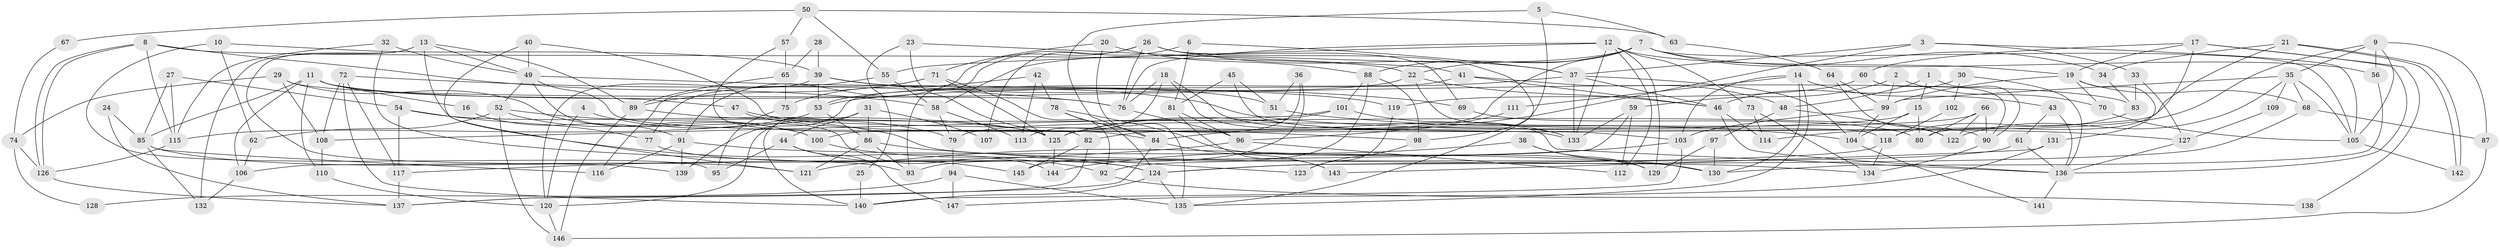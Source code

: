 // coarse degree distribution, {6: 0.15625, 4: 0.14583333333333334, 8: 0.10416666666666667, 2: 0.07291666666666667, 3: 0.22916666666666666, 10: 0.020833333333333332, 5: 0.17708333333333334, 11: 0.020833333333333332, 7: 0.0625, 9: 0.010416666666666666}
// Generated by graph-tools (version 1.1) at 2025/41/03/06/25 10:41:54]
// undirected, 147 vertices, 294 edges
graph export_dot {
graph [start="1"]
  node [color=gray90,style=filled];
  1;
  2;
  3;
  4;
  5;
  6;
  7;
  8;
  9;
  10;
  11;
  12;
  13;
  14;
  15;
  16;
  17;
  18;
  19;
  20;
  21;
  22;
  23;
  24;
  25;
  26;
  27;
  28;
  29;
  30;
  31;
  32;
  33;
  34;
  35;
  36;
  37;
  38;
  39;
  40;
  41;
  42;
  43;
  44;
  45;
  46;
  47;
  48;
  49;
  50;
  51;
  52;
  53;
  54;
  55;
  56;
  57;
  58;
  59;
  60;
  61;
  62;
  63;
  64;
  65;
  66;
  67;
  68;
  69;
  70;
  71;
  72;
  73;
  74;
  75;
  76;
  77;
  78;
  79;
  80;
  81;
  82;
  83;
  84;
  85;
  86;
  87;
  88;
  89;
  90;
  91;
  92;
  93;
  94;
  95;
  96;
  97;
  98;
  99;
  100;
  101;
  102;
  103;
  104;
  105;
  106;
  107;
  108;
  109;
  110;
  111;
  112;
  113;
  114;
  115;
  116;
  117;
  118;
  119;
  120;
  121;
  122;
  123;
  124;
  125;
  126;
  127;
  128;
  129;
  130;
  131;
  132;
  133;
  134;
  135;
  136;
  137;
  138;
  139;
  140;
  141;
  142;
  143;
  144;
  145;
  146;
  147;
  1 -- 15;
  1 -- 48;
  1 -- 90;
  2 -- 59;
  2 -- 99;
  2 -- 70;
  3 -- 37;
  3 -- 105;
  3 -- 33;
  3 -- 96;
  4 -- 120;
  4 -- 79;
  5 -- 98;
  5 -- 84;
  5 -- 63;
  6 -- 37;
  6 -- 93;
  6 -- 81;
  7 -- 105;
  7 -- 22;
  7 -- 34;
  7 -- 56;
  7 -- 58;
  7 -- 88;
  7 -- 100;
  8 -- 115;
  8 -- 126;
  8 -- 126;
  8 -- 22;
  8 -- 58;
  9 -- 105;
  9 -- 35;
  9 -- 56;
  9 -- 87;
  9 -- 114;
  10 -- 62;
  10 -- 39;
  10 -- 95;
  11 -- 110;
  11 -- 83;
  11 -- 16;
  11 -- 47;
  11 -- 85;
  11 -- 106;
  12 -- 133;
  12 -- 55;
  12 -- 19;
  12 -- 73;
  12 -- 76;
  12 -- 112;
  12 -- 129;
  13 -- 132;
  13 -- 92;
  13 -- 49;
  13 -- 89;
  13 -- 139;
  14 -- 130;
  14 -- 103;
  14 -- 43;
  14 -- 111;
  14 -- 135;
  15 -- 80;
  15 -- 104;
  15 -- 82;
  16 -- 91;
  17 -- 80;
  17 -- 136;
  17 -- 19;
  17 -- 60;
  17 -- 138;
  18 -- 136;
  18 -- 76;
  18 -- 113;
  18 -- 133;
  19 -- 68;
  19 -- 70;
  19 -- 99;
  19 -- 131;
  20 -- 88;
  20 -- 135;
  20 -- 71;
  21 -- 84;
  21 -- 142;
  21 -- 142;
  21 -- 34;
  22 -- 118;
  22 -- 46;
  22 -- 53;
  23 -- 41;
  23 -- 125;
  23 -- 25;
  24 -- 85;
  24 -- 137;
  25 -- 140;
  26 -- 37;
  26 -- 135;
  26 -- 69;
  26 -- 76;
  26 -- 91;
  26 -- 107;
  27 -- 115;
  27 -- 54;
  27 -- 85;
  28 -- 39;
  28 -- 65;
  29 -- 76;
  29 -- 100;
  29 -- 74;
  29 -- 108;
  30 -- 46;
  30 -- 136;
  30 -- 102;
  31 -- 86;
  31 -- 140;
  31 -- 44;
  31 -- 107;
  31 -- 120;
  32 -- 115;
  32 -- 49;
  32 -- 93;
  33 -- 83;
  33 -- 127;
  34 -- 83;
  35 -- 99;
  35 -- 68;
  35 -- 105;
  35 -- 109;
  35 -- 122;
  36 -- 51;
  36 -- 125;
  36 -- 93;
  37 -- 133;
  37 -- 53;
  37 -- 46;
  37 -- 104;
  38 -- 129;
  38 -- 144;
  38 -- 130;
  39 -- 120;
  39 -- 53;
  39 -- 51;
  39 -- 69;
  39 -- 127;
  40 -- 49;
  40 -- 121;
  40 -- 133;
  41 -- 46;
  41 -- 139;
  41 -- 48;
  42 -- 113;
  42 -- 78;
  42 -- 75;
  43 -- 136;
  43 -- 61;
  44 -- 95;
  44 -- 145;
  44 -- 147;
  45 -- 81;
  45 -- 51;
  45 -- 103;
  46 -- 114;
  46 -- 136;
  47 -- 90;
  47 -- 98;
  48 -- 97;
  48 -- 122;
  49 -- 52;
  49 -- 84;
  49 -- 119;
  49 -- 144;
  50 -- 55;
  50 -- 63;
  50 -- 57;
  50 -- 67;
  51 -- 104;
  52 -- 134;
  52 -- 100;
  52 -- 62;
  52 -- 146;
  53 -- 86;
  53 -- 115;
  54 -- 125;
  54 -- 117;
  54 -- 77;
  55 -- 116;
  55 -- 58;
  56 -- 130;
  57 -- 82;
  57 -- 65;
  58 -- 79;
  58 -- 113;
  59 -- 133;
  59 -- 112;
  59 -- 106;
  60 -- 119;
  60 -- 90;
  61 -- 136;
  61 -- 92;
  62 -- 106;
  63 -- 64;
  64 -- 99;
  64 -- 122;
  65 -- 89;
  65 -- 75;
  66 -- 122;
  66 -- 90;
  66 -- 79;
  66 -- 80;
  67 -- 74;
  68 -- 87;
  68 -- 124;
  69 -- 80;
  70 -- 105;
  71 -- 125;
  71 -- 77;
  71 -- 89;
  71 -- 92;
  72 -- 117;
  72 -- 76;
  72 -- 108;
  72 -- 140;
  73 -- 114;
  73 -- 134;
  74 -- 126;
  74 -- 128;
  75 -- 95;
  76 -- 96;
  77 -- 124;
  78 -- 124;
  78 -- 84;
  78 -- 129;
  79 -- 94;
  81 -- 96;
  81 -- 143;
  82 -- 145;
  82 -- 137;
  83 -- 118;
  84 -- 143;
  84 -- 137;
  85 -- 116;
  85 -- 121;
  85 -- 132;
  86 -- 93;
  86 -- 121;
  86 -- 123;
  87 -- 146;
  88 -- 101;
  88 -- 98;
  88 -- 145;
  89 -- 125;
  89 -- 146;
  90 -- 134;
  91 -- 130;
  91 -- 116;
  91 -- 139;
  92 -- 138;
  94 -- 135;
  94 -- 128;
  94 -- 147;
  96 -- 112;
  96 -- 117;
  97 -- 130;
  97 -- 129;
  98 -- 123;
  99 -- 103;
  99 -- 104;
  100 -- 124;
  101 -- 133;
  101 -- 108;
  101 -- 125;
  102 -- 118;
  103 -- 140;
  103 -- 121;
  104 -- 141;
  105 -- 142;
  106 -- 132;
  108 -- 110;
  109 -- 127;
  110 -- 120;
  111 -- 125;
  115 -- 126;
  117 -- 137;
  118 -- 134;
  118 -- 124;
  119 -- 123;
  120 -- 146;
  124 -- 135;
  124 -- 140;
  125 -- 144;
  126 -- 137;
  127 -- 136;
  131 -- 147;
  131 -- 143;
  136 -- 141;
}
